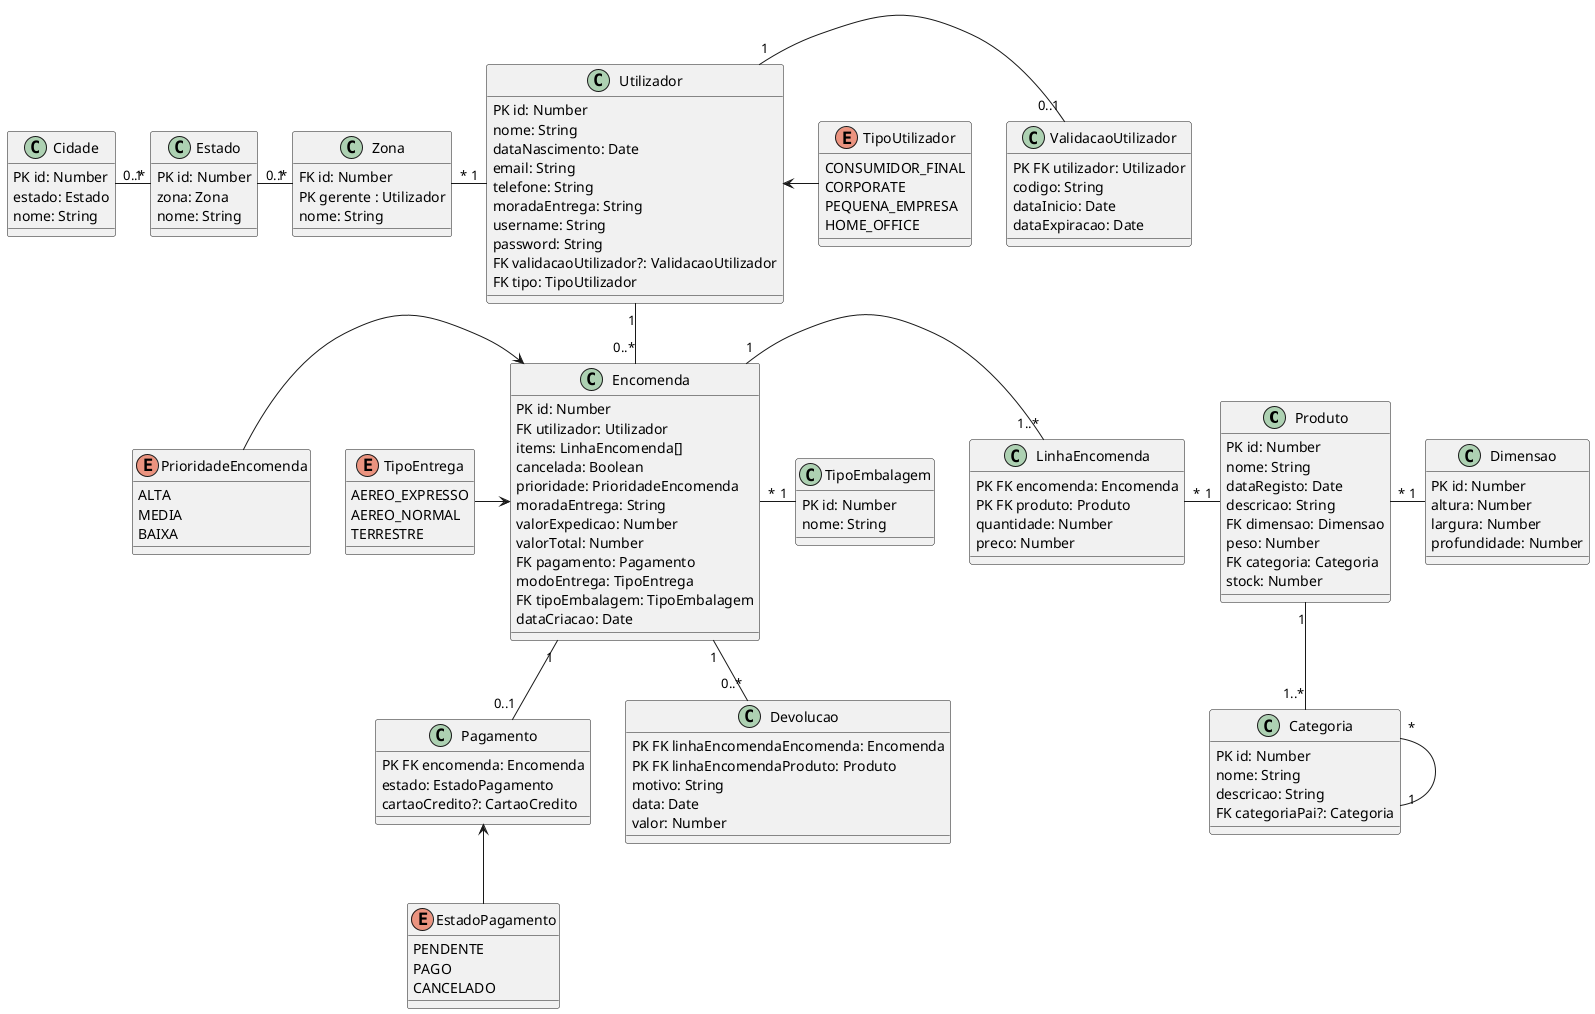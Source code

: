 @startuml
' TODO entregas parciais e entregas restantes

class Produto {
    PK id: Number
    nome: String
    dataRegisto: Date
    descricao: String
    FK dimensao: Dimensao
    peso: Number
    FK categoria: Categoria
    stock: Number
}

class Dimensao {
    PK id: Number
    altura: Number
    largura: Number
    profundidade: Number
}

class Categoria {
    PK id: Number
    nome: String
    descricao: String
    FK categoriaPai?: Categoria
}

class Utilizador {
    PK id: Number
    nome: String
    dataNascimento: Date
    email: String
    telefone: String
    moradaEntrega: String
    username: String
    password: String
    FK validacaoUtilizador?: ValidacaoUtilizador
    FK tipo: TipoUtilizador
}

class ValidacaoUtilizador {
    PK FK utilizador: Utilizador
    codigo: String
    dataInicio: Date
    dataExpiracao: Date
}

enum TipoUtilizador {
    CONSUMIDOR_FINAL
    CORPORATE
    PEQUENA_EMPRESA
    HOME_OFFICE
}

class Encomenda {
    PK id: Number
    FK utilizador: Utilizador
    items: LinhaEncomenda[]
    cancelada: Boolean
    prioridade: PrioridadeEncomenda
    moradaEntrega: String
    valorExpedicao: Number
    valorTotal: Number
    FK pagamento: Pagamento
    modoEntrega: TipoEntrega
    FK tipoEmbalagem: TipoEmbalagem
    dataCriacao: Date
}

enum PrioridadeEncomenda {
    ALTA
    MEDIA
    BAIXA
}

class LinhaEncomenda {
    PK FK encomenda: Encomenda
    PK FK produto: Produto
    quantidade: Number
    ' No caso do preço do produto mudar, o preço da linha de encomenda não deve ser alterado
    preco: Number
}

class Pagamento {
    PK FK encomenda: Encomenda
    estado: EstadoPagamento
    cartaoCredito?: CartaoCredito
}

enum EstadoPagamento {
    PENDENTE
    PAGO
    CANCELADO
}

class Zona {
    FK id: Number
    PK gerente : Utilizador
    nome: String
}

class Estado {
    PK id: Number
    zona: Zona
    nome: String
}

class Cidade {
    PK id: Number
    estado: Estado
    nome: String
}

enum TipoEntrega {
    AEREO_EXPRESSO
    AEREO_NORMAL
    TERRESTRE
}

class TipoEmbalagem {
    PK id: Number
    nome: String
}

class Devolucao {
    PK FK linhaEncomendaEncomenda: Encomenda
    PK FK linhaEncomendaProduto: Produto
    motivo: String
    data: Date
    valor: Number
}

Encomenda "1" - "1..*" LinhaEncomenda
Encomenda "1" -- "0..1" Pagamento
PrioridadeEncomenda -> Encomenda
TipoEntrega -> Encomenda
Encomenda "*" - "1" TipoEmbalagem
Encomenda "1" -- "0..*" Devolucao

Pagamento <-- EstadoPagamento

LinhaEncomenda "*" - "1" Produto
Produto "*" - "1" Dimensao
Produto "1" -- "1..*" Categoria

Utilizador "1" - "0..1" ValidacaoUtilizador
Utilizador <- TipoUtilizador

Utilizador "1" -- "0..*" Encomenda

Zona "*" - "1" Utilizador
Estado "0..*" - "1" Zona
Cidade "0..*" - "1" Estado

Categoria "*" - "1" Categoria

@enduml